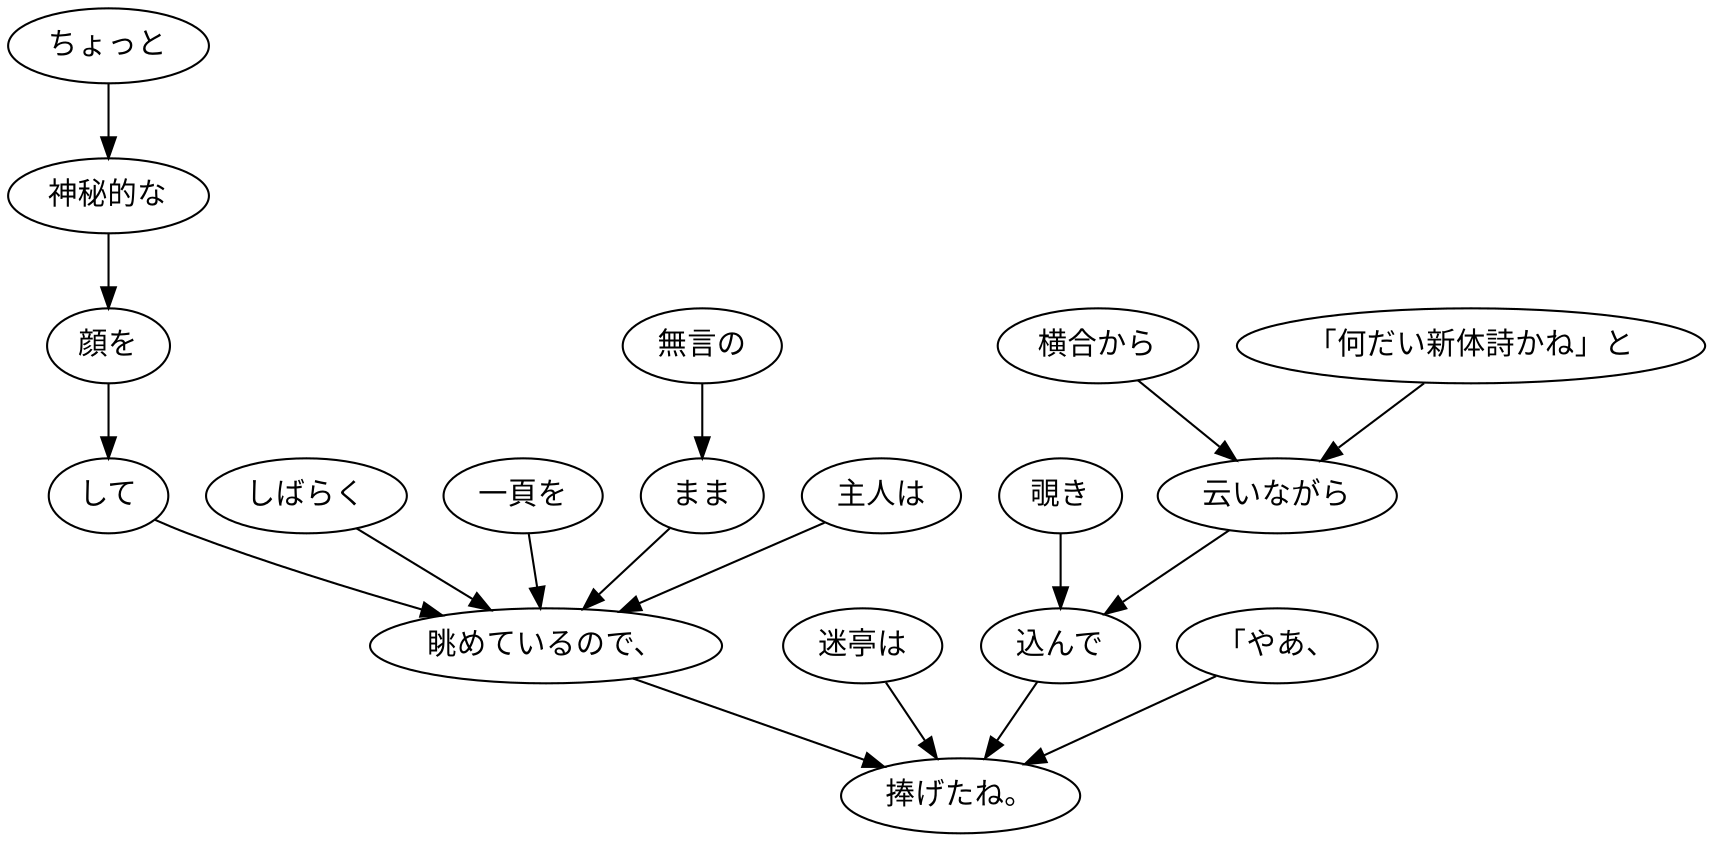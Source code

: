 digraph graph3815 {
	node0 [label="主人は"];
	node1 [label="ちょっと"];
	node2 [label="神秘的な"];
	node3 [label="顔を"];
	node4 [label="して"];
	node5 [label="しばらく"];
	node6 [label="一頁を"];
	node7 [label="無言の"];
	node8 [label="まま"];
	node9 [label="眺めているので、"];
	node10 [label="迷亭は"];
	node11 [label="横合から"];
	node12 [label="「何だい新体詩かね」と"];
	node13 [label="云いながら"];
	node14 [label="覗き"];
	node15 [label="込んで"];
	node16 [label="「やあ、"];
	node17 [label="捧げたね。"];
	node0 -> node9;
	node1 -> node2;
	node2 -> node3;
	node3 -> node4;
	node4 -> node9;
	node5 -> node9;
	node6 -> node9;
	node7 -> node8;
	node8 -> node9;
	node9 -> node17;
	node10 -> node17;
	node11 -> node13;
	node12 -> node13;
	node13 -> node15;
	node14 -> node15;
	node15 -> node17;
	node16 -> node17;
}
